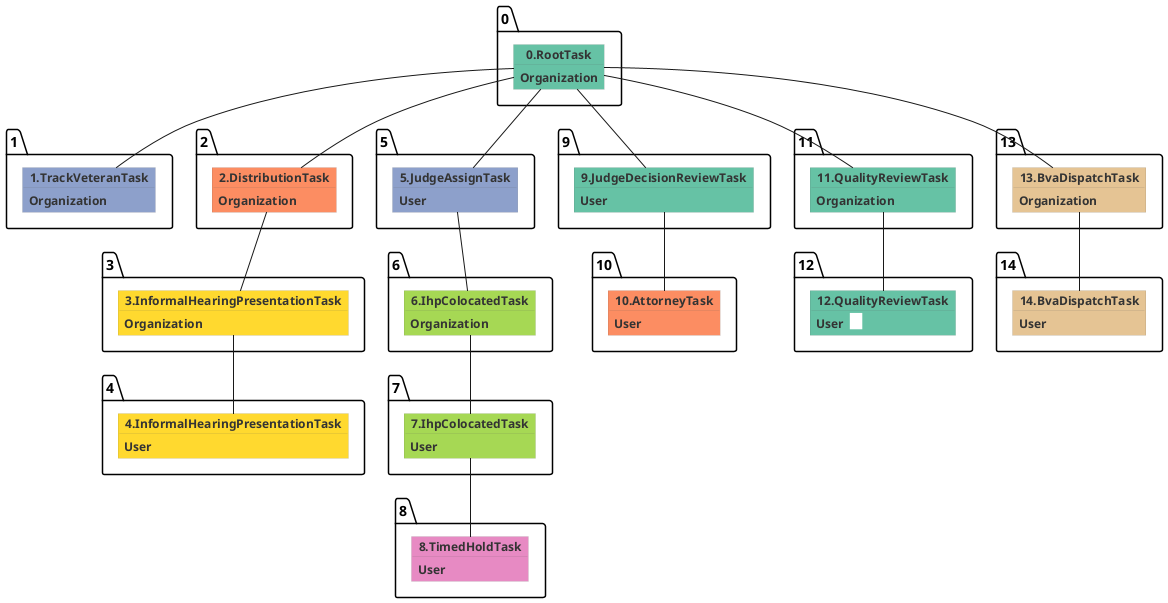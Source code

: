 @startuml
skinparam {
  ObjectBorderColor #555
  ObjectBorderThickness 0
  ObjectFontStyle bold
  ObjectFontSize 14
  ObjectAttributeFontColor #333
  ObjectAttributeFontSize 12
}
  object 0.RootTask #66c2a5 {
Organization
}
  object 1.TrackVeteranTask #8da0cb {
Organization
}
  object 2.DistributionTask #fc8d62 {
Organization
}
  object 3.InformalHearingPresentationTask #ffd92f {
Organization
}
  object 4.InformalHearingPresentationTask #ffd92f {
User
}
  object 5.JudgeAssignTask #8da0cb {
User
}
  object 6.IhpColocatedTask #a6d854 {
Organization
}
  object 7.IhpColocatedTask #a6d854 {
User
}
  object 8.TimedHoldTask #e78ac3 {
User
}
  object 9.JudgeDecisionReviewTask #66c2a5 {
User
}
  object 10.AttorneyTask #fc8d62 {
User
}
  object 11.QualityReviewTask #66c2a5 {
Organization
}
  object 12.QualityReviewTask #66c2a5 {
User  <back:white>    </back>
}
  object 13.BvaDispatchTask #e5c494 {
Organization
}
  object 14.BvaDispatchTask #e5c494 {
User
}
0.RootTask -- 1.TrackVeteranTask
0.RootTask -- 2.DistributionTask
2.DistributionTask -- 3.InformalHearingPresentationTask
3.InformalHearingPresentationTask -- 4.InformalHearingPresentationTask
0.RootTask -- 5.JudgeAssignTask
5.JudgeAssignTask -- 6.IhpColocatedTask
6.IhpColocatedTask -- 7.IhpColocatedTask
7.IhpColocatedTask -- 8.TimedHoldTask
0.RootTask -- 9.JudgeDecisionReviewTask
9.JudgeDecisionReviewTask -- 10.AttorneyTask
0.RootTask -- 11.QualityReviewTask
11.QualityReviewTask -- 12.QualityReviewTask
0.RootTask -- 13.BvaDispatchTask
13.BvaDispatchTask -- 14.BvaDispatchTask
@enduml
